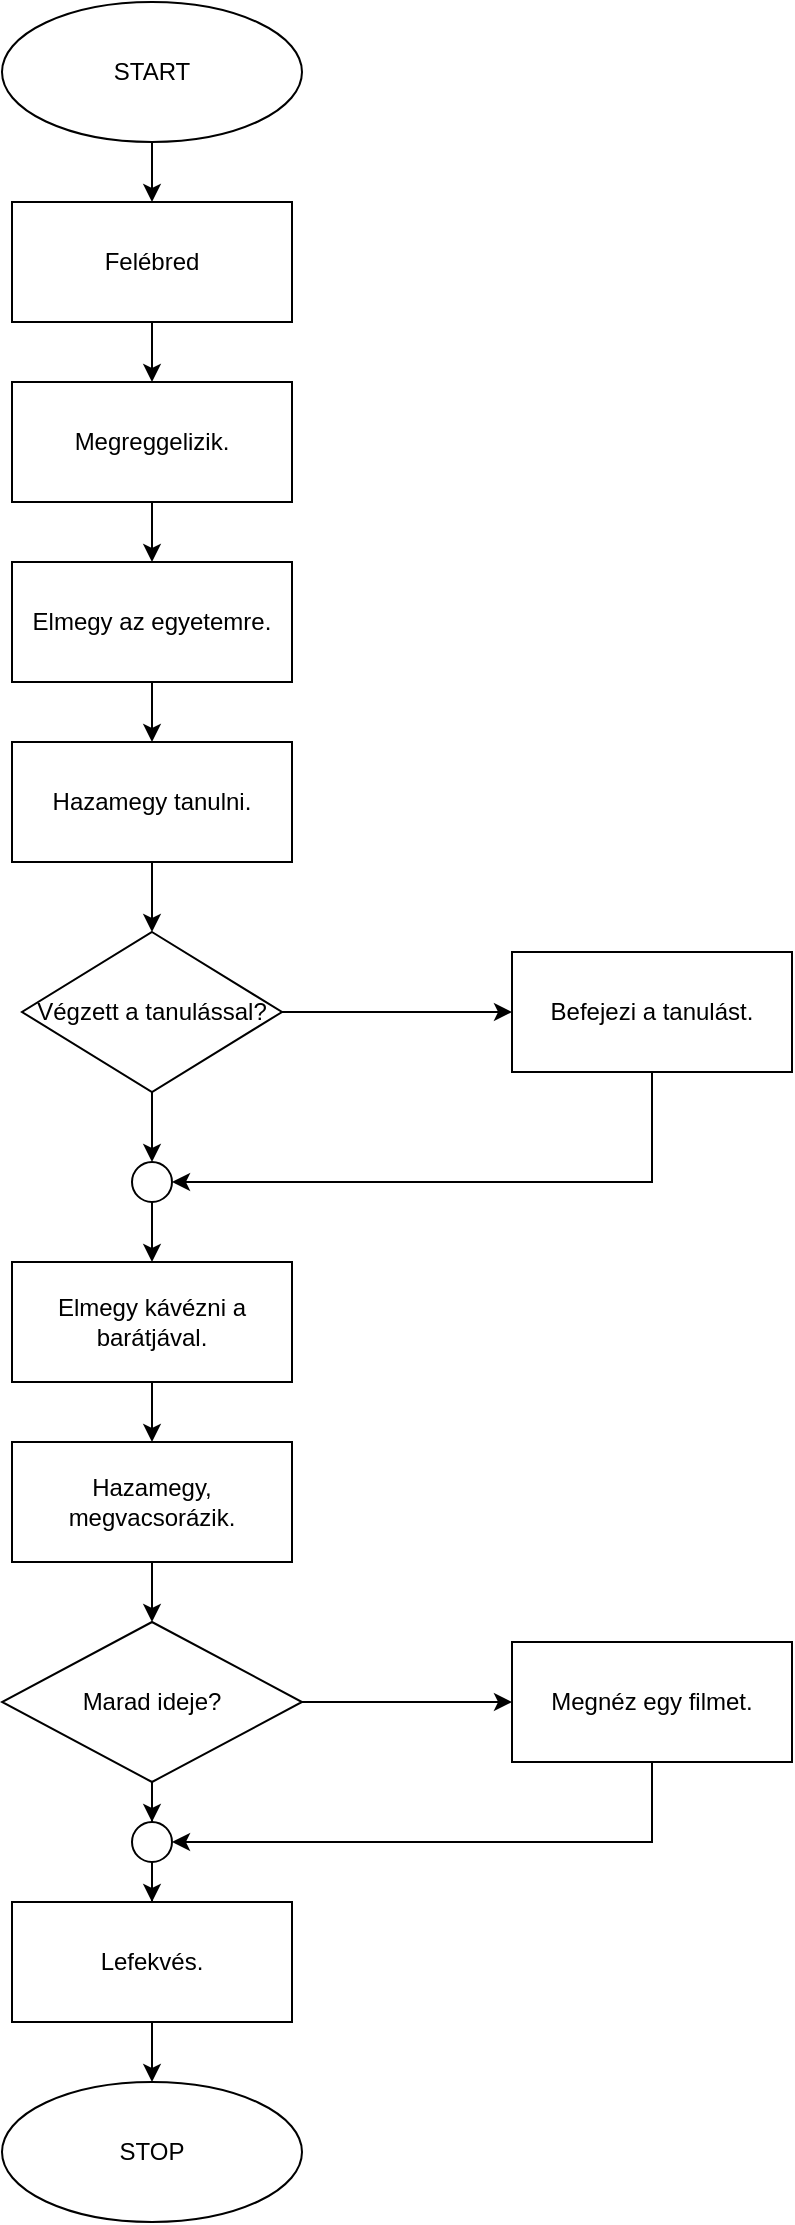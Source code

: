 <mxfile version="24.2.5" type="device">
  <diagram id="C5RBs43oDa-KdzZeNtuy" name="Page-1">
    <mxGraphModel dx="651" dy="776" grid="1" gridSize="10" guides="1" tooltips="1" connect="1" arrows="1" fold="1" page="1" pageScale="1" pageWidth="827" pageHeight="1169" math="0" shadow="0">
      <root>
        <mxCell id="WIyWlLk6GJQsqaUBKTNV-0" />
        <mxCell id="WIyWlLk6GJQsqaUBKTNV-1" parent="WIyWlLk6GJQsqaUBKTNV-0" />
        <mxCell id="Bvi5-tLGYAuUS5gv84dX-9" value="" style="edgeStyle=orthogonalEdgeStyle;rounded=0;orthogonalLoop=1;jettySize=auto;html=1;" edge="1" parent="WIyWlLk6GJQsqaUBKTNV-1" source="Bvi5-tLGYAuUS5gv84dX-1" target="Bvi5-tLGYAuUS5gv84dX-3">
          <mxGeometry relative="1" as="geometry" />
        </mxCell>
        <mxCell id="Bvi5-tLGYAuUS5gv84dX-1" value="START" style="ellipse;whiteSpace=wrap;html=1;" vertex="1" parent="WIyWlLk6GJQsqaUBKTNV-1">
          <mxGeometry x="125" y="40" width="150" height="70" as="geometry" />
        </mxCell>
        <mxCell id="Bvi5-tLGYAuUS5gv84dX-2" value="STOP" style="ellipse;whiteSpace=wrap;html=1;" vertex="1" parent="WIyWlLk6GJQsqaUBKTNV-1">
          <mxGeometry x="125" y="1080" width="150" height="70" as="geometry" />
        </mxCell>
        <mxCell id="Bvi5-tLGYAuUS5gv84dX-39" value="" style="edgeStyle=orthogonalEdgeStyle;rounded=0;orthogonalLoop=1;jettySize=auto;html=1;" edge="1" parent="WIyWlLk6GJQsqaUBKTNV-1" source="Bvi5-tLGYAuUS5gv84dX-3" target="Bvi5-tLGYAuUS5gv84dX-5">
          <mxGeometry relative="1" as="geometry" />
        </mxCell>
        <mxCell id="Bvi5-tLGYAuUS5gv84dX-3" value="Felébred" style="rounded=0;whiteSpace=wrap;html=1;" vertex="1" parent="WIyWlLk6GJQsqaUBKTNV-1">
          <mxGeometry x="130" y="140" width="140" height="60" as="geometry" />
        </mxCell>
        <mxCell id="Bvi5-tLGYAuUS5gv84dX-4" value="Elmegy az egyetemre." style="rounded=0;whiteSpace=wrap;html=1;" vertex="1" parent="WIyWlLk6GJQsqaUBKTNV-1">
          <mxGeometry x="130" y="320" width="140" height="60" as="geometry" />
        </mxCell>
        <mxCell id="Bvi5-tLGYAuUS5gv84dX-29" value="" style="edgeStyle=orthogonalEdgeStyle;rounded=0;orthogonalLoop=1;jettySize=auto;html=1;" edge="1" parent="WIyWlLk6GJQsqaUBKTNV-1" source="Bvi5-tLGYAuUS5gv84dX-5" target="Bvi5-tLGYAuUS5gv84dX-4">
          <mxGeometry relative="1" as="geometry" />
        </mxCell>
        <mxCell id="Bvi5-tLGYAuUS5gv84dX-5" value="Megreggelizik." style="rounded=0;whiteSpace=wrap;html=1;" vertex="1" parent="WIyWlLk6GJQsqaUBKTNV-1">
          <mxGeometry x="130" y="230" width="140" height="60" as="geometry" />
        </mxCell>
        <mxCell id="Bvi5-tLGYAuUS5gv84dX-48" style="edgeStyle=orthogonalEdgeStyle;rounded=0;orthogonalLoop=1;jettySize=auto;html=1;entryX=1;entryY=0.5;entryDx=0;entryDy=0;" edge="1" parent="WIyWlLk6GJQsqaUBKTNV-1" source="Bvi5-tLGYAuUS5gv84dX-6" target="Bvi5-tLGYAuUS5gv84dX-32">
          <mxGeometry relative="1" as="geometry">
            <mxPoint x="290" y="630" as="targetPoint" />
            <Array as="points">
              <mxPoint x="450" y="630" />
            </Array>
          </mxGeometry>
        </mxCell>
        <mxCell id="Bvi5-tLGYAuUS5gv84dX-6" value="Befejezi a tanulást." style="rounded=0;whiteSpace=wrap;html=1;" vertex="1" parent="WIyWlLk6GJQsqaUBKTNV-1">
          <mxGeometry x="380" y="515" width="140" height="60" as="geometry" />
        </mxCell>
        <mxCell id="Bvi5-tLGYAuUS5gv84dX-40" value="" style="edgeStyle=orthogonalEdgeStyle;rounded=0;orthogonalLoop=1;jettySize=auto;html=1;" edge="1" parent="WIyWlLk6GJQsqaUBKTNV-1" source="Bvi5-tLGYAuUS5gv84dX-7" target="Bvi5-tLGYAuUS5gv84dX-18">
          <mxGeometry relative="1" as="geometry" />
        </mxCell>
        <mxCell id="Bvi5-tLGYAuUS5gv84dX-7" value="Elmegy kávézni a barátjával." style="rounded=0;whiteSpace=wrap;html=1;" vertex="1" parent="WIyWlLk6GJQsqaUBKTNV-1">
          <mxGeometry x="130" y="670" width="140" height="60" as="geometry" />
        </mxCell>
        <mxCell id="Bvi5-tLGYAuUS5gv84dX-42" value="" style="edgeStyle=orthogonalEdgeStyle;rounded=0;orthogonalLoop=1;jettySize=auto;html=1;" edge="1" parent="WIyWlLk6GJQsqaUBKTNV-1" source="Bvi5-tLGYAuUS5gv84dX-18" target="Bvi5-tLGYAuUS5gv84dX-37">
          <mxGeometry relative="1" as="geometry" />
        </mxCell>
        <mxCell id="Bvi5-tLGYAuUS5gv84dX-18" value="Hazamegy, megvacsorázik." style="rounded=0;whiteSpace=wrap;html=1;" vertex="1" parent="WIyWlLk6GJQsqaUBKTNV-1">
          <mxGeometry x="130" y="760" width="140" height="60" as="geometry" />
        </mxCell>
        <mxCell id="Bvi5-tLGYAuUS5gv84dX-47" style="edgeStyle=orthogonalEdgeStyle;rounded=0;orthogonalLoop=1;jettySize=auto;html=1;entryX=1;entryY=0.5;entryDx=0;entryDy=0;" edge="1" parent="WIyWlLk6GJQsqaUBKTNV-1" source="Bvi5-tLGYAuUS5gv84dX-20" target="Bvi5-tLGYAuUS5gv84dX-38">
          <mxGeometry relative="1" as="geometry">
            <mxPoint x="350" y="960" as="targetPoint" />
            <Array as="points">
              <mxPoint x="450" y="960" />
            </Array>
          </mxGeometry>
        </mxCell>
        <mxCell id="Bvi5-tLGYAuUS5gv84dX-20" value="Megnéz egy filmet." style="rounded=0;whiteSpace=wrap;html=1;" vertex="1" parent="WIyWlLk6GJQsqaUBKTNV-1">
          <mxGeometry x="380" y="860" width="140" height="60" as="geometry" />
        </mxCell>
        <mxCell id="Bvi5-tLGYAuUS5gv84dX-30" value="" style="edgeStyle=orthogonalEdgeStyle;rounded=0;orthogonalLoop=1;jettySize=auto;html=1;" edge="1" parent="WIyWlLk6GJQsqaUBKTNV-1" source="Bvi5-tLGYAuUS5gv84dX-4" target="Bvi5-tLGYAuUS5gv84dX-21">
          <mxGeometry relative="1" as="geometry">
            <mxPoint x="200" y="400" as="sourcePoint" />
            <mxPoint x="200" y="520" as="targetPoint" />
          </mxGeometry>
        </mxCell>
        <mxCell id="Bvi5-tLGYAuUS5gv84dX-36" value="" style="edgeStyle=orthogonalEdgeStyle;rounded=0;orthogonalLoop=1;jettySize=auto;html=1;" edge="1" parent="WIyWlLk6GJQsqaUBKTNV-1" source="Bvi5-tLGYAuUS5gv84dX-21" target="Bvi5-tLGYAuUS5gv84dX-31">
          <mxGeometry relative="1" as="geometry" />
        </mxCell>
        <mxCell id="Bvi5-tLGYAuUS5gv84dX-21" value="Hazamegy tanulni." style="rounded=0;whiteSpace=wrap;html=1;" vertex="1" parent="WIyWlLk6GJQsqaUBKTNV-1">
          <mxGeometry x="130" y="410" width="140" height="60" as="geometry" />
        </mxCell>
        <mxCell id="Bvi5-tLGYAuUS5gv84dX-34" value="" style="edgeStyle=orthogonalEdgeStyle;rounded=0;orthogonalLoop=1;jettySize=auto;html=1;" edge="1" parent="WIyWlLk6GJQsqaUBKTNV-1" source="Bvi5-tLGYAuUS5gv84dX-31" target="Bvi5-tLGYAuUS5gv84dX-32">
          <mxGeometry relative="1" as="geometry" />
        </mxCell>
        <mxCell id="Bvi5-tLGYAuUS5gv84dX-35" value="" style="edgeStyle=orthogonalEdgeStyle;rounded=0;orthogonalLoop=1;jettySize=auto;html=1;" edge="1" parent="WIyWlLk6GJQsqaUBKTNV-1" source="Bvi5-tLGYAuUS5gv84dX-31" target="Bvi5-tLGYAuUS5gv84dX-6">
          <mxGeometry relative="1" as="geometry" />
        </mxCell>
        <mxCell id="Bvi5-tLGYAuUS5gv84dX-31" value="Végzett a tanulással?" style="rhombus;whiteSpace=wrap;html=1;" vertex="1" parent="WIyWlLk6GJQsqaUBKTNV-1">
          <mxGeometry x="135" y="505" width="130" height="80" as="geometry" />
        </mxCell>
        <mxCell id="Bvi5-tLGYAuUS5gv84dX-33" value="" style="edgeStyle=orthogonalEdgeStyle;rounded=0;orthogonalLoop=1;jettySize=auto;html=1;" edge="1" parent="WIyWlLk6GJQsqaUBKTNV-1" source="Bvi5-tLGYAuUS5gv84dX-32" target="Bvi5-tLGYAuUS5gv84dX-7">
          <mxGeometry relative="1" as="geometry" />
        </mxCell>
        <mxCell id="Bvi5-tLGYAuUS5gv84dX-32" value="" style="ellipse;whiteSpace=wrap;html=1;aspect=fixed;" vertex="1" parent="WIyWlLk6GJQsqaUBKTNV-1">
          <mxGeometry x="190" y="620" width="20" height="20" as="geometry" />
        </mxCell>
        <mxCell id="Bvi5-tLGYAuUS5gv84dX-41" value="" style="edgeStyle=orthogonalEdgeStyle;rounded=0;orthogonalLoop=1;jettySize=auto;html=1;" edge="1" parent="WIyWlLk6GJQsqaUBKTNV-1" source="Bvi5-tLGYAuUS5gv84dX-37" target="Bvi5-tLGYAuUS5gv84dX-20">
          <mxGeometry relative="1" as="geometry" />
        </mxCell>
        <mxCell id="Bvi5-tLGYAuUS5gv84dX-43" value="" style="edgeStyle=orthogonalEdgeStyle;rounded=0;orthogonalLoop=1;jettySize=auto;html=1;" edge="1" parent="WIyWlLk6GJQsqaUBKTNV-1" source="Bvi5-tLGYAuUS5gv84dX-37" target="Bvi5-tLGYAuUS5gv84dX-38">
          <mxGeometry relative="1" as="geometry" />
        </mxCell>
        <mxCell id="Bvi5-tLGYAuUS5gv84dX-37" value="Marad ideje?" style="rhombus;whiteSpace=wrap;html=1;" vertex="1" parent="WIyWlLk6GJQsqaUBKTNV-1">
          <mxGeometry x="125" y="850" width="150" height="80" as="geometry" />
        </mxCell>
        <mxCell id="Bvi5-tLGYAuUS5gv84dX-45" value="" style="edgeStyle=orthogonalEdgeStyle;rounded=0;orthogonalLoop=1;jettySize=auto;html=1;" edge="1" parent="WIyWlLk6GJQsqaUBKTNV-1" source="Bvi5-tLGYAuUS5gv84dX-38" target="Bvi5-tLGYAuUS5gv84dX-44">
          <mxGeometry relative="1" as="geometry" />
        </mxCell>
        <mxCell id="Bvi5-tLGYAuUS5gv84dX-38" value="" style="ellipse;whiteSpace=wrap;html=1;aspect=fixed;" vertex="1" parent="WIyWlLk6GJQsqaUBKTNV-1">
          <mxGeometry x="190" y="950" width="20" height="20" as="geometry" />
        </mxCell>
        <mxCell id="Bvi5-tLGYAuUS5gv84dX-46" value="" style="edgeStyle=orthogonalEdgeStyle;rounded=0;orthogonalLoop=1;jettySize=auto;html=1;" edge="1" parent="WIyWlLk6GJQsqaUBKTNV-1" source="Bvi5-tLGYAuUS5gv84dX-44" target="Bvi5-tLGYAuUS5gv84dX-2">
          <mxGeometry relative="1" as="geometry" />
        </mxCell>
        <mxCell id="Bvi5-tLGYAuUS5gv84dX-44" value="Lefekvés." style="rounded=0;whiteSpace=wrap;html=1;" vertex="1" parent="WIyWlLk6GJQsqaUBKTNV-1">
          <mxGeometry x="130" y="990" width="140" height="60" as="geometry" />
        </mxCell>
      </root>
    </mxGraphModel>
  </diagram>
</mxfile>
